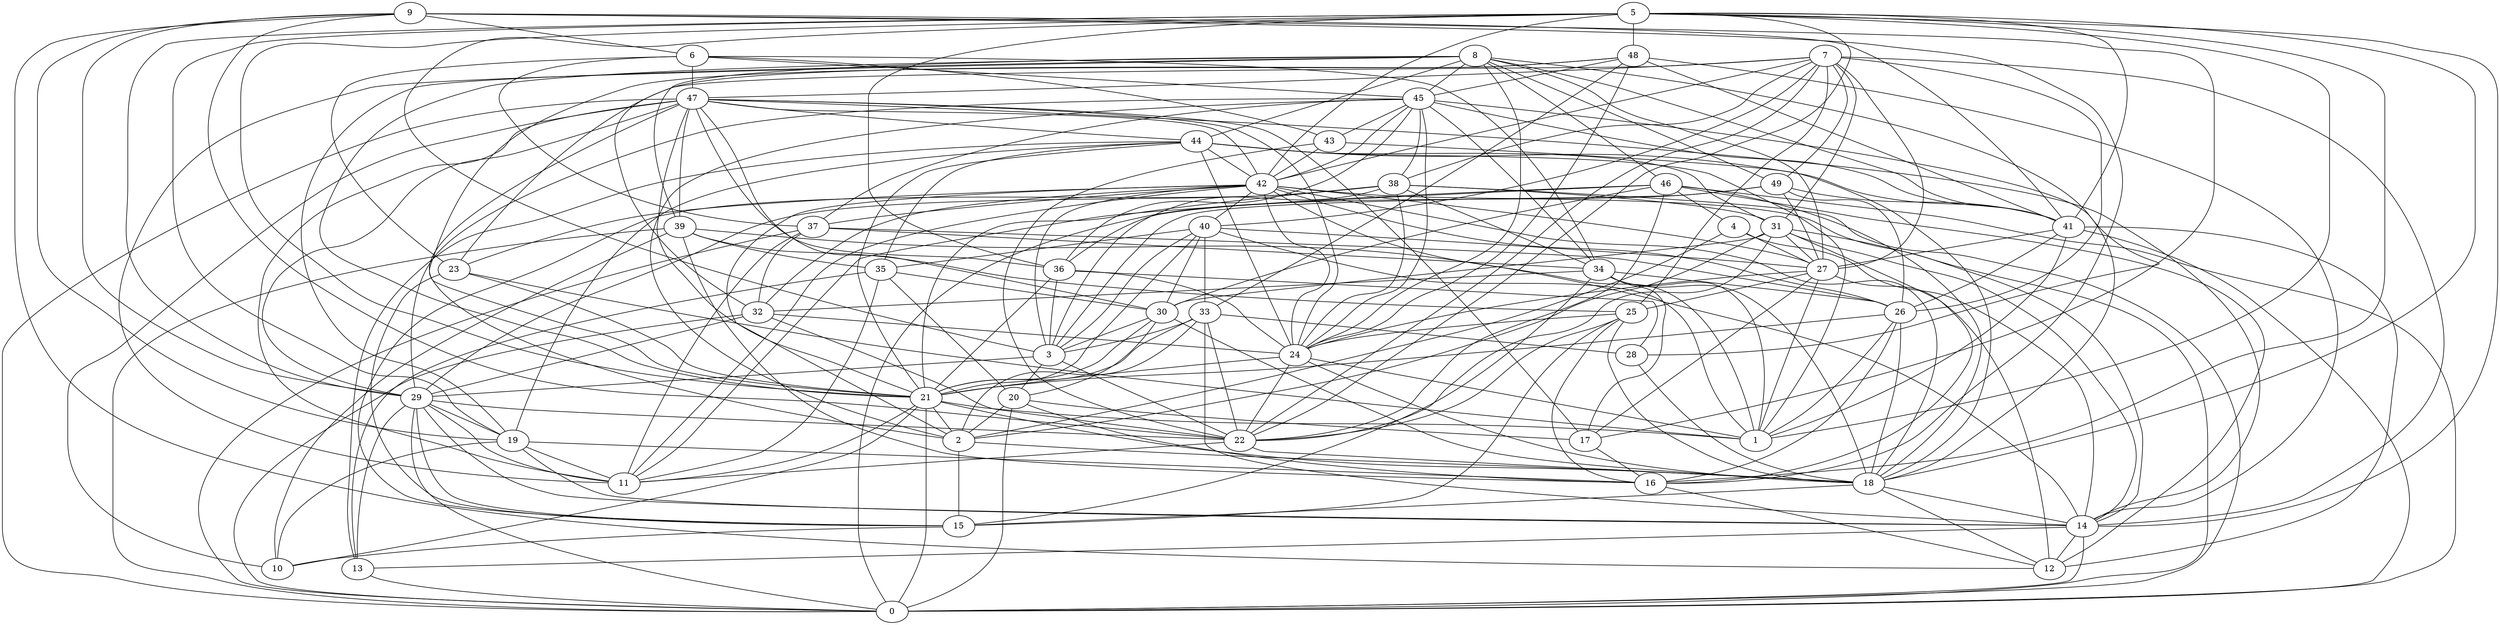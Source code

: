 digraph GG_graph {

subgraph G_graph {
edge [color = black]
"29" -> "11" [dir = none]
"15" -> "10" [dir = none]
"8" -> "28" [dir = none]
"8" -> "41" [dir = none]
"8" -> "46" [dir = none]
"8" -> "44" [dir = none]
"44" -> "21" [dir = none]
"44" -> "13" [dir = none]
"44" -> "41" [dir = none]
"44" -> "42" [dir = none]
"47" -> "17" [dir = none]
"47" -> "30" [dir = none]
"47" -> "44" [dir = none]
"47" -> "10" [dir = none]
"47" -> "11" [dir = none]
"32" -> "24" [dir = none]
"32" -> "0" [dir = none]
"32" -> "29" [dir = none]
"20" -> "0" [dir = none]
"21" -> "18" [dir = none]
"23" -> "15" [dir = none]
"35" -> "13" [dir = none]
"35" -> "20" [dir = none]
"38" -> "24" [dir = none]
"38" -> "0" [dir = none]
"38" -> "34" [dir = none]
"9" -> "29" [dir = none]
"9" -> "16" [dir = none]
"9" -> "17" [dir = none]
"9" -> "6" [dir = none]
"22" -> "18" [dir = none]
"37" -> "34" [dir = none]
"37" -> "32" [dir = none]
"37" -> "26" [dir = none]
"39" -> "0" [dir = none]
"39" -> "16" [dir = none]
"18" -> "15" [dir = none]
"18" -> "14" [dir = none]
"48" -> "41" [dir = none]
"48" -> "33" [dir = none]
"6" -> "34" [dir = none]
"30" -> "18" [dir = none]
"3" -> "22" [dir = none]
"3" -> "20" [dir = none]
"45" -> "29" [dir = none]
"45" -> "38" [dir = none]
"45" -> "42" [dir = none]
"45" -> "24" [dir = none]
"45" -> "37" [dir = none]
"45" -> "36" [dir = none]
"19" -> "16" [dir = none]
"19" -> "10" [dir = none]
"19" -> "11" [dir = none]
"41" -> "0" [dir = none]
"28" -> "18" [dir = none]
"46" -> "36" [dir = none]
"46" -> "12" [dir = none]
"46" -> "18" [dir = none]
"7" -> "40" [dir = none]
"7" -> "47" [dir = none]
"7" -> "49" [dir = none]
"7" -> "42" [dir = none]
"7" -> "27" [dir = none]
"7" -> "31" [dir = none]
"42" -> "37" [dir = none]
"42" -> "18" [dir = none]
"42" -> "32" [dir = none]
"42" -> "2" [dir = none]
"42" -> "26" [dir = none]
"42" -> "27" [dir = none]
"42" -> "23" [dir = none]
"42" -> "40" [dir = none]
"49" -> "0" [dir = none]
"49" -> "3" [dir = none]
"49" -> "41" [dir = none]
"25" -> "24" [dir = none]
"25" -> "16" [dir = none]
"2" -> "15" [dir = none]
"14" -> "13" [dir = none]
"14" -> "12" [dir = none]
"24" -> "1" [dir = none]
"24" -> "18" [dir = none]
"33" -> "14" [dir = none]
"33" -> "28" [dir = none]
"33" -> "22" [dir = none]
"43" -> "18" [dir = none]
"43" -> "42" [dir = none]
"5" -> "41" [dir = none]
"5" -> "18" [dir = none]
"5" -> "3" [dir = none]
"5" -> "1" [dir = none]
"5" -> "42" [dir = none]
"5" -> "16" [dir = none]
"4" -> "14" [dir = none]
"4" -> "27" [dir = none]
"31" -> "14" [dir = none]
"31" -> "0" [dir = none]
"31" -> "2" [dir = none]
"34" -> "18" [dir = none]
"5" -> "21" [dir = none]
"27" -> "1" [dir = none]
"9" -> "12" [dir = none]
"6" -> "47" [dir = none]
"46" -> "0" [dir = none]
"42" -> "3" [dir = none]
"38" -> "3" [dir = none]
"24" -> "21" [dir = none]
"39" -> "14" [dir = none]
"48" -> "21" [dir = none]
"42" -> "1" [dir = none]
"8" -> "11" [dir = none]
"27" -> "24" [dir = none]
"27" -> "17" [dir = none]
"31" -> "27" [dir = none]
"25" -> "22" [dir = none]
"40" -> "1" [dir = none]
"47" -> "14" [dir = none]
"8" -> "39" [dir = none]
"2" -> "18" [dir = none]
"8" -> "24" [dir = none]
"40" -> "27" [dir = none]
"33" -> "2" [dir = none]
"6" -> "45" [dir = none]
"40" -> "33" [dir = none]
"47" -> "39" [dir = none]
"26" -> "16" [dir = none]
"42" -> "14" [dir = none]
"9" -> "41" [dir = none]
"14" -> "0" [dir = none]
"8" -> "49" [dir = none]
"48" -> "45" [dir = none]
"3" -> "29" [dir = none]
"5" -> "14" [dir = none]
"44" -> "19" [dir = none]
"41" -> "1" [dir = none]
"38" -> "31" [dir = none]
"30" -> "21" [dir = none]
"46" -> "4" [dir = none]
"45" -> "2" [dir = none]
"40" -> "21" [dir = none]
"47" -> "36" [dir = none]
"38" -> "21" [dir = none]
"23" -> "21" [dir = none]
"47" -> "29" [dir = none]
"43" -> "22" [dir = none]
"33" -> "21" [dir = none]
"30" -> "3" [dir = none]
"36" -> "24" [dir = none]
"44" -> "24" [dir = none]
"37" -> "0" [dir = none]
"36" -> "28" [dir = none]
"22" -> "11" [dir = none]
"27" -> "12" [dir = none]
"34" -> "17" [dir = none]
"47" -> "2" [dir = none]
"34" -> "15" [dir = none]
"48" -> "32" [dir = none]
"17" -> "16" [dir = none]
"44" -> "35" [dir = none]
"5" -> "22" [dir = none]
"41" -> "27" [dir = none]
"21" -> "10" [dir = none]
"47" -> "0" [dir = none]
"7" -> "38" [dir = none]
"47" -> "21" [dir = none]
"4" -> "2" [dir = none]
"6" -> "23" [dir = none]
"7" -> "22" [dir = none]
"45" -> "41" [dir = none]
"5" -> "29" [dir = none]
"31" -> "22" [dir = none]
"40" -> "3" [dir = none]
"32" -> "22" [dir = none]
"36" -> "3" [dir = none]
"49" -> "27" [dir = none]
"48" -> "14" [dir = none]
"21" -> "11" [dir = none]
"5" -> "36" [dir = none]
"27" -> "25" [dir = none]
"47" -> "42" [dir = none]
"47" -> "24" [dir = none]
"46" -> "30" [dir = none]
"45" -> "34" [dir = none]
"37" -> "11" [dir = none]
"6" -> "37" [dir = none]
"49" -> "26" [dir = none]
"39" -> "35" [dir = none]
"8" -> "21" [dir = none]
"26" -> "1" [dir = none]
"7" -> "25" [dir = none]
"20" -> "16" [dir = none]
"42" -> "24" [dir = none]
"29" -> "19" [dir = none]
"35" -> "30" [dir = none]
"45" -> "43" [dir = none]
"5" -> "19" [dir = none]
"20" -> "17" [dir = none]
"13" -> "0" [dir = none]
"44" -> "31" [dir = none]
"25" -> "15" [dir = none]
"21" -> "1" [dir = none]
"44" -> "1" [dir = none]
"38" -> "15" [dir = none]
"39" -> "10" [dir = none]
"34" -> "26" [dir = none]
"26" -> "21" [dir = none]
"40" -> "35" [dir = none]
"20" -> "2" [dir = none]
"21" -> "0" [dir = none]
"9" -> "22" [dir = none]
"7" -> "26" [dir = none]
"18" -> "12" [dir = none]
"8" -> "19" [dir = none]
"6" -> "43" [dir = none]
"9" -> "19" [dir = none]
"41" -> "26" [dir = none]
"34" -> "1" [dir = none]
"42" -> "11" [dir = none]
"7" -> "23" [dir = none]
"26" -> "18" [dir = none]
"7" -> "14" [dir = none]
"5" -> "48" [dir = none]
"8" -> "27" [dir = none]
"41" -> "12" [dir = none]
"21" -> "2" [dir = none]
"23" -> "1" [dir = none]
"24" -> "22" [dir = none]
"46" -> "11" [dir = none]
"35" -> "11" [dir = none]
"33" -> "3" [dir = none]
"31" -> "30" [dir = none]
"29" -> "22" [dir = none]
"34" -> "32" [dir = none]
"39" -> "25" [dir = none]
"16" -> "12" [dir = none]
"36" -> "21" [dir = none]
"29" -> "15" [dir = none]
"38" -> "29" [dir = none]
"45" -> "18" [dir = none]
"48" -> "24" [dir = none]
"40" -> "30" [dir = none]
"8" -> "45" [dir = none]
"46" -> "22" [dir = none]
"19" -> "14" [dir = none]
"29" -> "14" [dir = none]
"29" -> "0" [dir = none]
"30" -> "20" [dir = none]
"25" -> "18" [dir = none]
"29" -> "13" [dir = none]
"31" -> "16" [dir = none]
}

}
